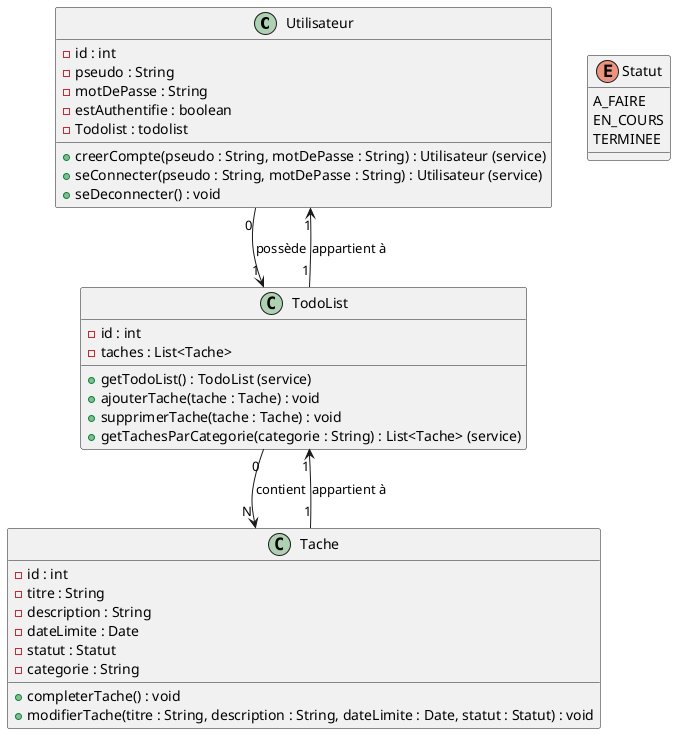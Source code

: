 @startuml
class Utilisateur {
    - id : int
    - pseudo : String
    - motDePasse : String
    - estAuthentifie : boolean
    - Todolist : todolist
    + creerCompte(pseudo : String, motDePasse : String) : Utilisateur (service)
    + seConnecter(pseudo : String, motDePasse : String) : Utilisateur (service)
    + seDeconnecter() : void

}

class TodoList {
    - id : int
    - taches : List<Tache>
    + getTodoList() : TodoList (service)
    + ajouterTache(tache : Tache) : void
    + supprimerTache(tache : Tache) : void
    + getTachesParCategorie(categorie : String) : List<Tache> (service)
}

class Tache {
    - id : int
    - titre : String
    - description : String
    - dateLimite : Date
    - statut : Statut
    - categorie : String
    + completerTache() : void
    + modifierTache(titre : String, description : String, dateLimite : Date, statut : Statut) : void
}

enum Statut {
    A_FAIRE
    EN_COURS
    TERMINEE
}

Utilisateur "0" --> "1" TodoList : possède
TodoList "1" --> "1" Utilisateur : appartient à
TodoList "0" --> "N" Tache : contient
Tache "1" --> "1" TodoList : appartient à

@enduml
